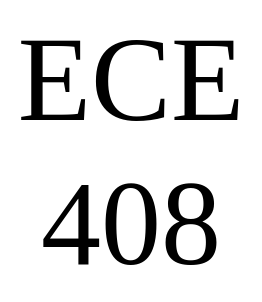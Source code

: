 <mxfile version="14.4.2" type="device"><diagram id="WFbuFkX3Sm_xfY7mFx4e" name="第 1 页"><mxGraphModel dx="1106" dy="830" grid="1" gridSize="10" guides="1" tooltips="1" connect="1" arrows="1" fold="1" page="1" pageScale="1" pageWidth="827" pageHeight="1169" math="0" shadow="0"><root><mxCell id="0"/><mxCell id="1" parent="0"/><mxCell id="n5G5XuBPECxe-H-ilNz0-1" value="ECE&lt;br style=&quot;font-size: 60px;&quot;&gt;408" style="text;html=1;align=center;verticalAlign=middle;resizable=0;points=[];autosize=1;fontFamily=Verdana;fontSize=60;" vertex="1" parent="1"><mxGeometry x="320" y="310" width="130" height="150" as="geometry"/></mxCell></root></mxGraphModel></diagram></mxfile>